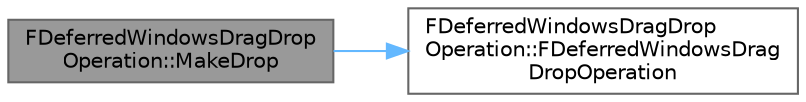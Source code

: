 digraph "FDeferredWindowsDragDropOperation::MakeDrop"
{
 // INTERACTIVE_SVG=YES
 // LATEX_PDF_SIZE
  bgcolor="transparent";
  edge [fontname=Helvetica,fontsize=10,labelfontname=Helvetica,labelfontsize=10];
  node [fontname=Helvetica,fontsize=10,shape=box,height=0.2,width=0.4];
  rankdir="LR";
  Node1 [id="Node000001",label="FDeferredWindowsDragDrop\lOperation::MakeDrop",height=0.2,width=0.4,color="gray40", fillcolor="grey60", style="filled", fontcolor="black",tooltip=" "];
  Node1 -> Node2 [id="edge1_Node000001_Node000002",color="steelblue1",style="solid",tooltip=" "];
  Node2 [id="Node000002",label="FDeferredWindowsDragDrop\lOperation::FDeferredWindowsDrag\lDropOperation",height=0.2,width=0.4,color="grey40", fillcolor="white", style="filled",URL="$d6/dc9/structFDeferredWindowsDragDropOperation.html#a2edbc58f4bad5948140d6815d2fa09d4",tooltip=" "];
}

